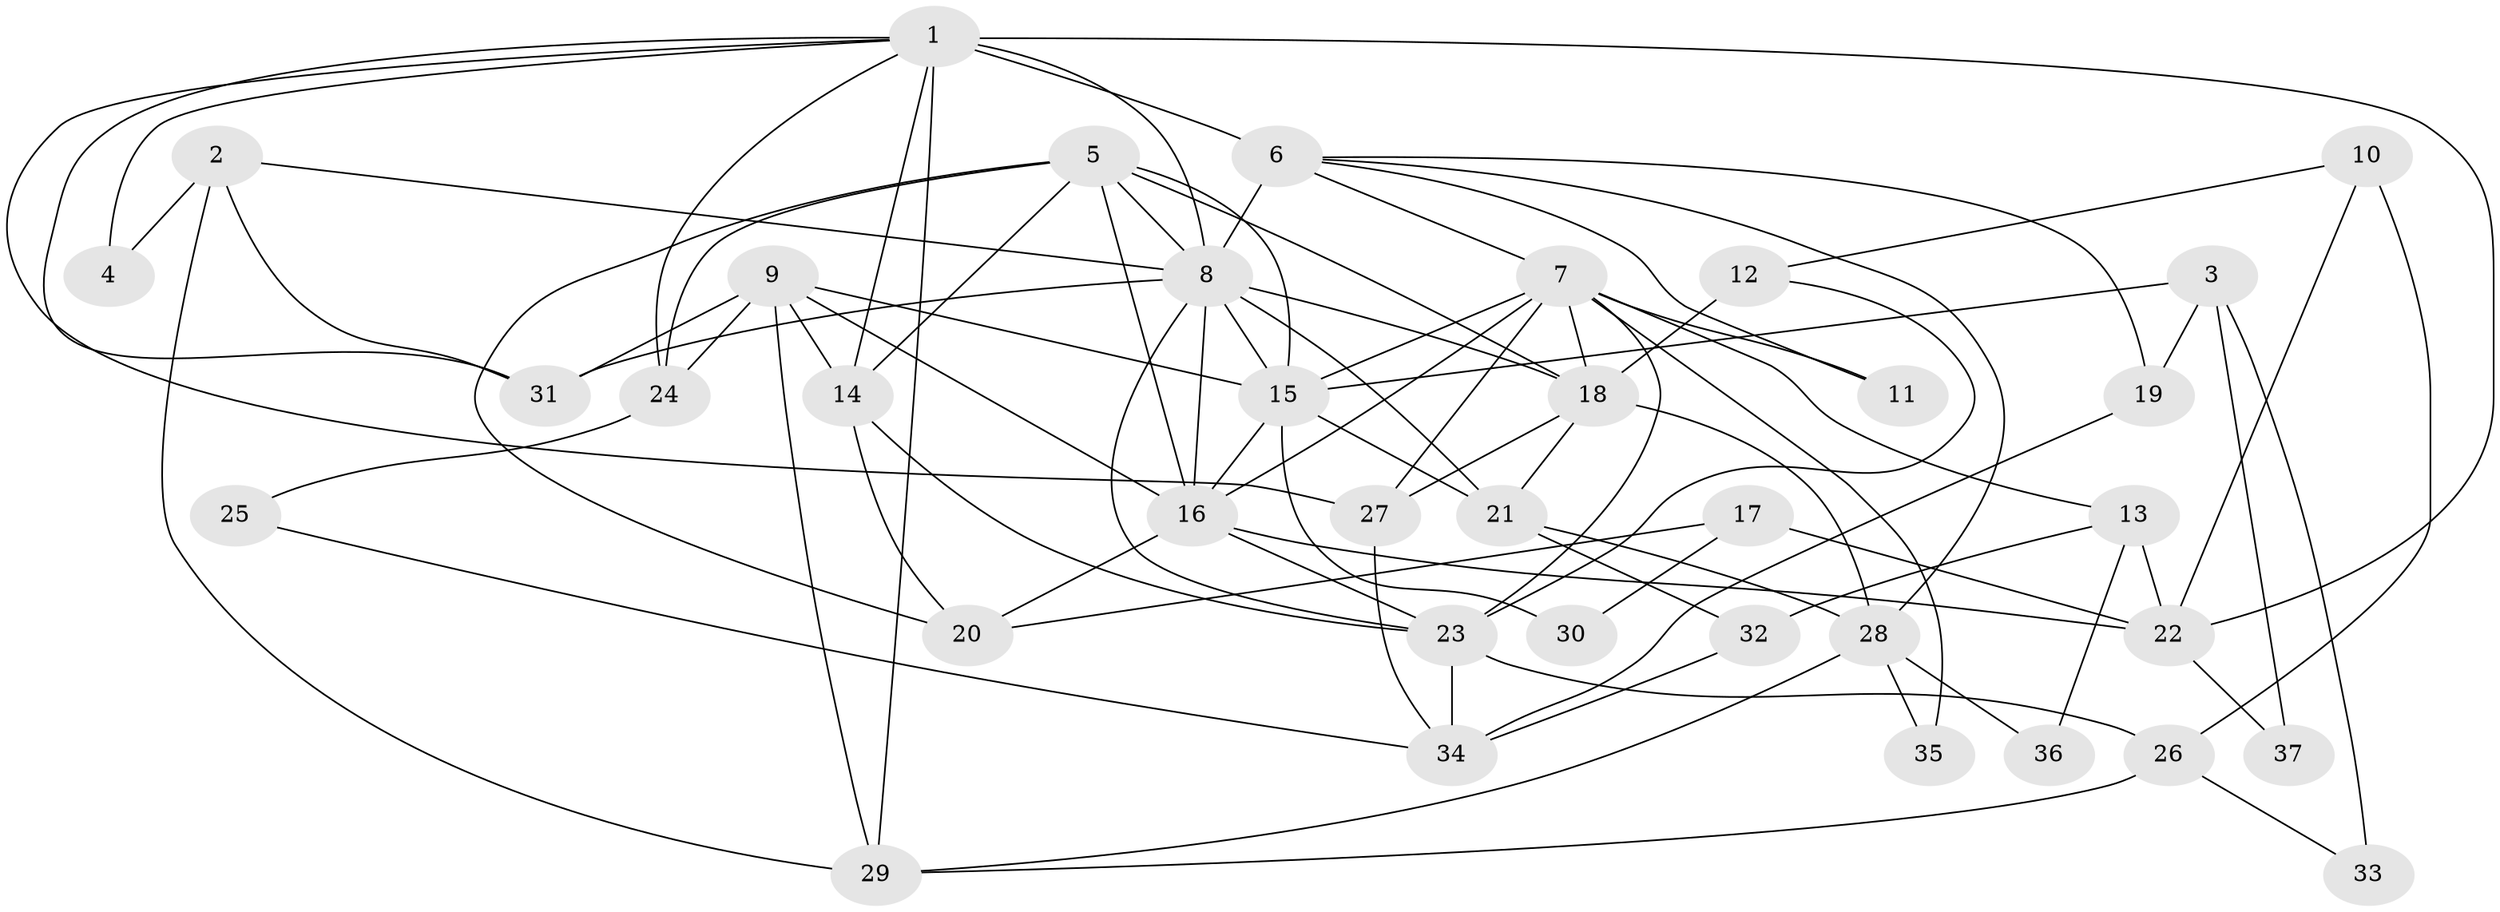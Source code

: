 // original degree distribution, {5: 0.2191780821917808, 4: 0.2465753424657534, 2: 0.0958904109589041, 6: 0.0958904109589041, 3: 0.3150684931506849, 8: 0.0136986301369863, 7: 0.0136986301369863}
// Generated by graph-tools (version 1.1) at 2025/36/03/09/25 02:36:03]
// undirected, 37 vertices, 86 edges
graph export_dot {
graph [start="1"]
  node [color=gray90,style=filled];
  1;
  2;
  3;
  4;
  5;
  6;
  7;
  8;
  9;
  10;
  11;
  12;
  13;
  14;
  15;
  16;
  17;
  18;
  19;
  20;
  21;
  22;
  23;
  24;
  25;
  26;
  27;
  28;
  29;
  30;
  31;
  32;
  33;
  34;
  35;
  36;
  37;
  1 -- 4 [weight=1.0];
  1 -- 6 [weight=4.0];
  1 -- 8 [weight=1.0];
  1 -- 14 [weight=3.0];
  1 -- 22 [weight=2.0];
  1 -- 24 [weight=1.0];
  1 -- 27 [weight=2.0];
  1 -- 29 [weight=1.0];
  1 -- 31 [weight=1.0];
  2 -- 4 [weight=1.0];
  2 -- 8 [weight=1.0];
  2 -- 29 [weight=1.0];
  2 -- 31 [weight=1.0];
  3 -- 15 [weight=2.0];
  3 -- 19 [weight=1.0];
  3 -- 33 [weight=1.0];
  3 -- 37 [weight=1.0];
  5 -- 8 [weight=3.0];
  5 -- 14 [weight=1.0];
  5 -- 15 [weight=2.0];
  5 -- 16 [weight=2.0];
  5 -- 18 [weight=1.0];
  5 -- 20 [weight=5.0];
  5 -- 24 [weight=2.0];
  6 -- 7 [weight=1.0];
  6 -- 8 [weight=1.0];
  6 -- 11 [weight=1.0];
  6 -- 19 [weight=1.0];
  6 -- 28 [weight=1.0];
  7 -- 11 [weight=1.0];
  7 -- 13 [weight=1.0];
  7 -- 15 [weight=1.0];
  7 -- 16 [weight=2.0];
  7 -- 18 [weight=1.0];
  7 -- 23 [weight=1.0];
  7 -- 27 [weight=1.0];
  7 -- 35 [weight=2.0];
  8 -- 15 [weight=1.0];
  8 -- 16 [weight=1.0];
  8 -- 18 [weight=2.0];
  8 -- 21 [weight=2.0];
  8 -- 23 [weight=1.0];
  8 -- 31 [weight=1.0];
  9 -- 14 [weight=2.0];
  9 -- 15 [weight=1.0];
  9 -- 16 [weight=1.0];
  9 -- 24 [weight=1.0];
  9 -- 29 [weight=1.0];
  9 -- 31 [weight=2.0];
  10 -- 12 [weight=1.0];
  10 -- 22 [weight=1.0];
  10 -- 26 [weight=1.0];
  12 -- 18 [weight=3.0];
  12 -- 23 [weight=1.0];
  13 -- 22 [weight=1.0];
  13 -- 32 [weight=1.0];
  13 -- 36 [weight=1.0];
  14 -- 20 [weight=1.0];
  14 -- 23 [weight=1.0];
  15 -- 16 [weight=1.0];
  15 -- 21 [weight=1.0];
  15 -- 30 [weight=1.0];
  16 -- 20 [weight=1.0];
  16 -- 22 [weight=1.0];
  16 -- 23 [weight=1.0];
  17 -- 20 [weight=1.0];
  17 -- 22 [weight=2.0];
  17 -- 30 [weight=1.0];
  18 -- 21 [weight=1.0];
  18 -- 27 [weight=1.0];
  18 -- 28 [weight=1.0];
  19 -- 34 [weight=1.0];
  21 -- 28 [weight=1.0];
  21 -- 32 [weight=1.0];
  22 -- 37 [weight=1.0];
  23 -- 26 [weight=1.0];
  23 -- 34 [weight=1.0];
  24 -- 25 [weight=1.0];
  25 -- 34 [weight=1.0];
  26 -- 29 [weight=1.0];
  26 -- 33 [weight=1.0];
  27 -- 34 [weight=1.0];
  28 -- 29 [weight=1.0];
  28 -- 35 [weight=1.0];
  28 -- 36 [weight=1.0];
  32 -- 34 [weight=1.0];
}
